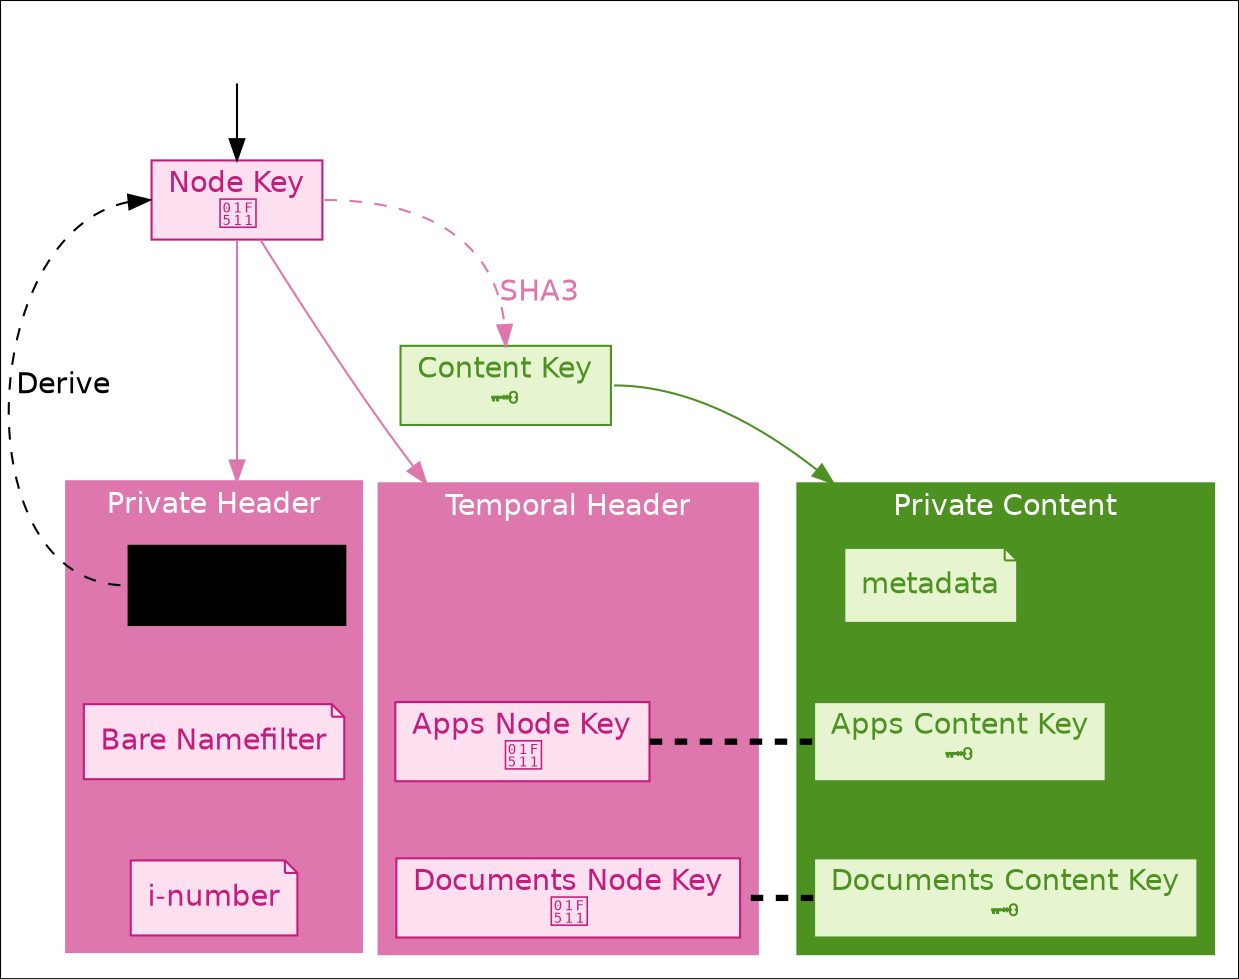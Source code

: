 digraph G {
    #########
    # SETUP #
    #########

    compound = true
    fontname = "Helvetica"

    edge [
        colorscheme = "piyg11"
        color = black
        fontname = "Helvetica"
    ];

    node [
        shape = box
        colorscheme = "piyg11"
        style = filled
        fillcolor = 5
        color = black
        fontname = "Helvetica"
        color=2
        fontcolor=2
    ];

    graph [
        colorscheme="piyg11"
        color=10
        style = filled
        fontcolor=white
    ];

    ##############
    # FREE NODES #
    ##############

    invis_parent [style = invis]
    node_key [label = "Node Key\n🔑" color = 2  fontcolor = 2]
    content_key [label = "Content Key\n🗝" color=10 fontcolor = 10 fillcolor=7]

    ############
    # CLUSTERS #
    ############

    subgraph cluster_private_header {
        label = "Private Header"
        color=3

        skip_ratchet [label = "Skip Ratchet\n⚙️" color = blueviolet fontcolor = blueviolet fillcolor=lavender]
        bare_nf [label = "Bare Namefilter" shape = note]
        i_number [label = "i-number" shape = note]

        skip_ratchet -> bare_nf -> i_number [style=invis]
    }

    subgraph cluster_temporal_header {
        label = "Temporal Header"
        color = 3

        apps_header_key [label = "Apps Node Key\n🔑"]
        docs_header_key [label = "Documents Node Key\n🔑"]
        invis_header [style = invis]

        invis_header -> apps_header_key -> docs_header_key  [style=invis]
    }

    subgraph cluster_private_content {
        label = "Private Content"

        node [
            color=10
            fontcolor=10
            fillcolor=7
        ]

        metadata [shape = note]

        apps_content_key [label="Apps Content Key\n🗝"]
        docs_content_key [label="Documents Content Key\n🗝"]

        metadata -> apps_content_key -> docs_content_key [style=invis];
    }

    #########
    # EDGES #
    #########

    node_key:e -> content_key:n [
        label="SHA3"
        style=dashed
        color=3
        fontcolor=3
    ]

    node_key:w -> skip_ratchet:w [
        dir = back
        style = dashed
        label = "Derive"
        color = blueviolet
        fontcolor = blueviolet
    ]

    invis_parent -> node_key [color = lightgray weight = 10]
    content_key:e -> metadata [lhead = cluster_private_content color=10]

    node_key -> skip_ratchet [lhead = cluster_private_header color = 3 weight=10]
    node_key -> invis_header [lhead = cluster_temporal_header color = 3]

    apps_header_key -> apps_content_key [
        penwidth = 3
        arrowtail = none
        dir = back
        style = dashed
    ]

    docs_content_key -> docs_header_key [
        penwidth = 3
        arrowhead = none
        style = dashed
    ]

    ################
    # LAYOUT HACKS #
    ################

    content_key:s -> invis_header:n [lhead=cluster_temporal_header style=invis]
    content_key:s -> skip_ratchet:n [lhead=cluster_temporal_header style=invis]
    skip_ratchet -> apps_header_key [lhead=cluster_private_header style=invis]
    apps_header_key -> skip_ratchet [style=invis]
}
